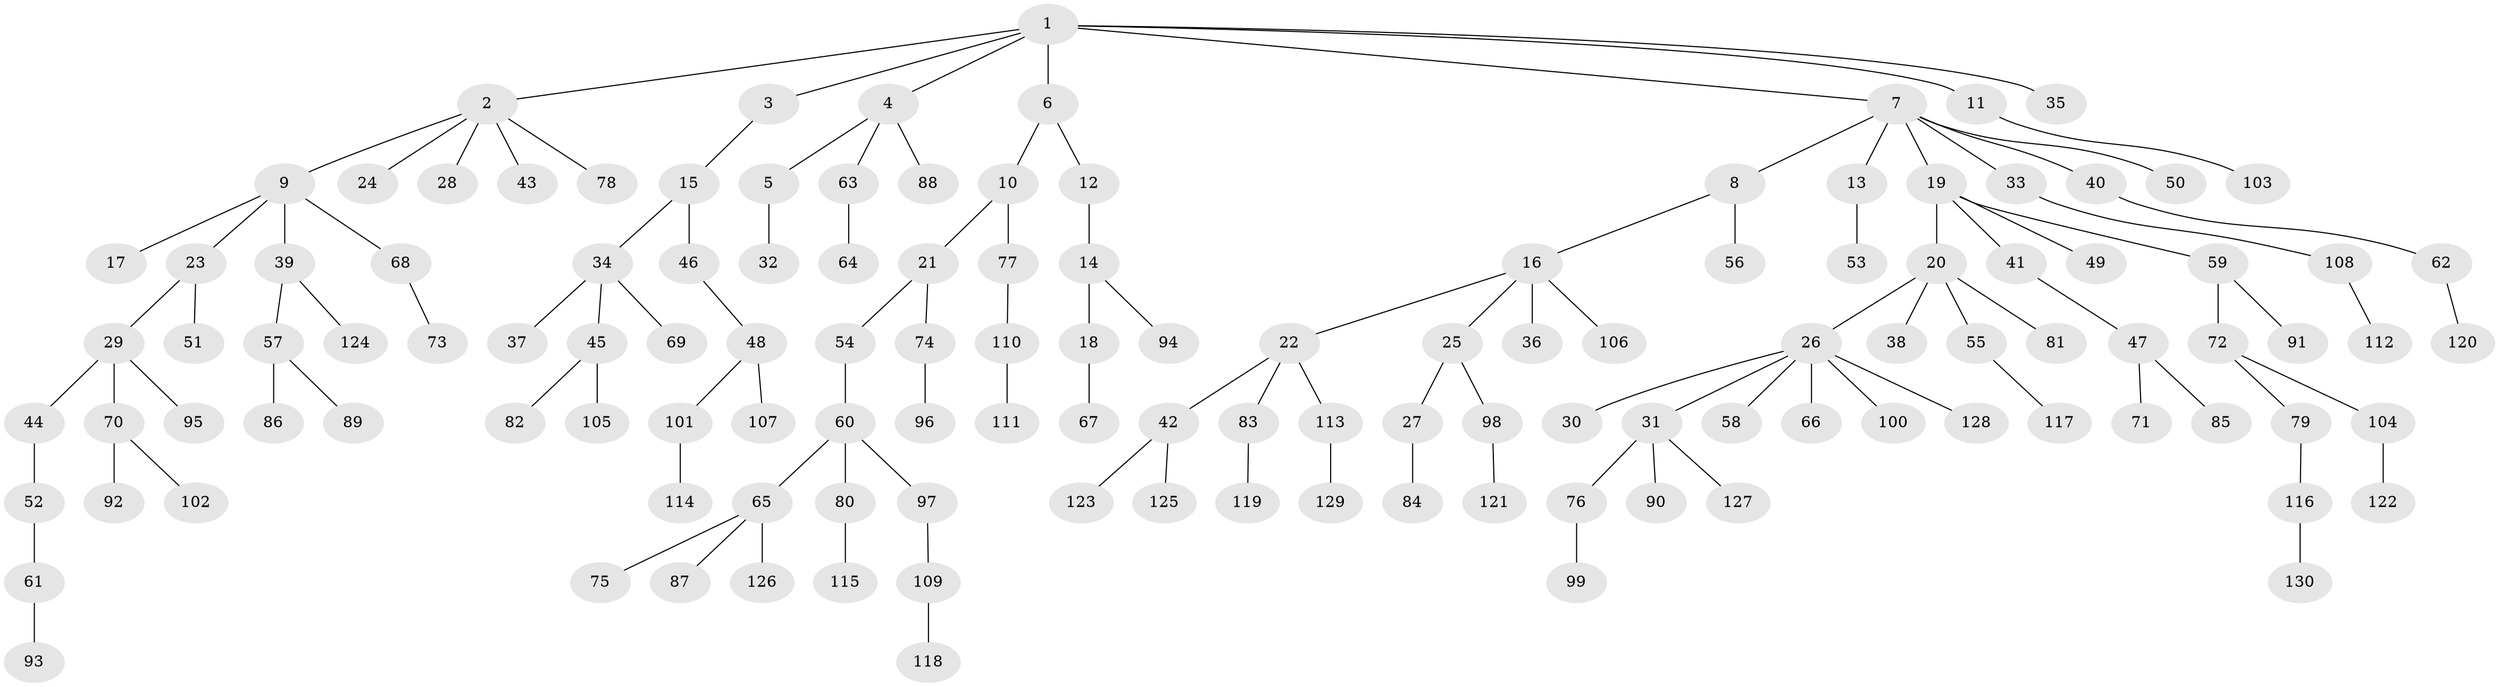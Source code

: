 // Generated by graph-tools (version 1.1) at 2025/11/02/27/25 16:11:27]
// undirected, 130 vertices, 129 edges
graph export_dot {
graph [start="1"]
  node [color=gray90,style=filled];
  1;
  2;
  3;
  4;
  5;
  6;
  7;
  8;
  9;
  10;
  11;
  12;
  13;
  14;
  15;
  16;
  17;
  18;
  19;
  20;
  21;
  22;
  23;
  24;
  25;
  26;
  27;
  28;
  29;
  30;
  31;
  32;
  33;
  34;
  35;
  36;
  37;
  38;
  39;
  40;
  41;
  42;
  43;
  44;
  45;
  46;
  47;
  48;
  49;
  50;
  51;
  52;
  53;
  54;
  55;
  56;
  57;
  58;
  59;
  60;
  61;
  62;
  63;
  64;
  65;
  66;
  67;
  68;
  69;
  70;
  71;
  72;
  73;
  74;
  75;
  76;
  77;
  78;
  79;
  80;
  81;
  82;
  83;
  84;
  85;
  86;
  87;
  88;
  89;
  90;
  91;
  92;
  93;
  94;
  95;
  96;
  97;
  98;
  99;
  100;
  101;
  102;
  103;
  104;
  105;
  106;
  107;
  108;
  109;
  110;
  111;
  112;
  113;
  114;
  115;
  116;
  117;
  118;
  119;
  120;
  121;
  122;
  123;
  124;
  125;
  126;
  127;
  128;
  129;
  130;
  1 -- 2;
  1 -- 3;
  1 -- 4;
  1 -- 6;
  1 -- 7;
  1 -- 11;
  1 -- 35;
  2 -- 9;
  2 -- 24;
  2 -- 28;
  2 -- 43;
  2 -- 78;
  3 -- 15;
  4 -- 5;
  4 -- 63;
  4 -- 88;
  5 -- 32;
  6 -- 10;
  6 -- 12;
  7 -- 8;
  7 -- 13;
  7 -- 19;
  7 -- 33;
  7 -- 40;
  7 -- 50;
  8 -- 16;
  8 -- 56;
  9 -- 17;
  9 -- 23;
  9 -- 39;
  9 -- 68;
  10 -- 21;
  10 -- 77;
  11 -- 103;
  12 -- 14;
  13 -- 53;
  14 -- 18;
  14 -- 94;
  15 -- 34;
  15 -- 46;
  16 -- 22;
  16 -- 25;
  16 -- 36;
  16 -- 106;
  18 -- 67;
  19 -- 20;
  19 -- 41;
  19 -- 49;
  19 -- 59;
  20 -- 26;
  20 -- 38;
  20 -- 55;
  20 -- 81;
  21 -- 54;
  21 -- 74;
  22 -- 42;
  22 -- 83;
  22 -- 113;
  23 -- 29;
  23 -- 51;
  25 -- 27;
  25 -- 98;
  26 -- 30;
  26 -- 31;
  26 -- 58;
  26 -- 66;
  26 -- 100;
  26 -- 128;
  27 -- 84;
  29 -- 44;
  29 -- 70;
  29 -- 95;
  31 -- 76;
  31 -- 90;
  31 -- 127;
  33 -- 108;
  34 -- 37;
  34 -- 45;
  34 -- 69;
  39 -- 57;
  39 -- 124;
  40 -- 62;
  41 -- 47;
  42 -- 123;
  42 -- 125;
  44 -- 52;
  45 -- 82;
  45 -- 105;
  46 -- 48;
  47 -- 71;
  47 -- 85;
  48 -- 101;
  48 -- 107;
  52 -- 61;
  54 -- 60;
  55 -- 117;
  57 -- 86;
  57 -- 89;
  59 -- 72;
  59 -- 91;
  60 -- 65;
  60 -- 80;
  60 -- 97;
  61 -- 93;
  62 -- 120;
  63 -- 64;
  65 -- 75;
  65 -- 87;
  65 -- 126;
  68 -- 73;
  70 -- 92;
  70 -- 102;
  72 -- 79;
  72 -- 104;
  74 -- 96;
  76 -- 99;
  77 -- 110;
  79 -- 116;
  80 -- 115;
  83 -- 119;
  97 -- 109;
  98 -- 121;
  101 -- 114;
  104 -- 122;
  108 -- 112;
  109 -- 118;
  110 -- 111;
  113 -- 129;
  116 -- 130;
}
